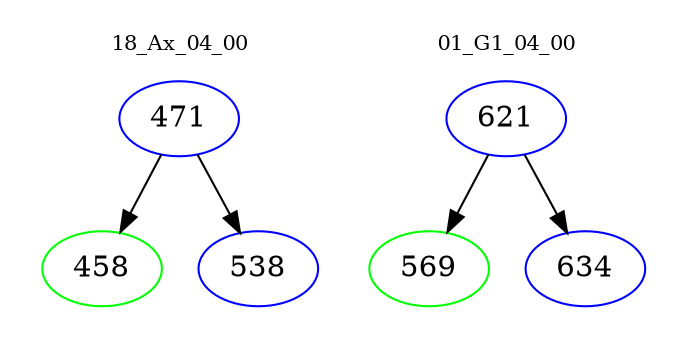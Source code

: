 digraph{
subgraph cluster_0 {
color = white
label = "18_Ax_04_00";
fontsize=10;
T0_471 [label="471", color="blue"]
T0_471 -> T0_458 [color="black"]
T0_458 [label="458", color="green"]
T0_471 -> T0_538 [color="black"]
T0_538 [label="538", color="blue"]
}
subgraph cluster_1 {
color = white
label = "01_G1_04_00";
fontsize=10;
T1_621 [label="621", color="blue"]
T1_621 -> T1_569 [color="black"]
T1_569 [label="569", color="green"]
T1_621 -> T1_634 [color="black"]
T1_634 [label="634", color="blue"]
}
}
